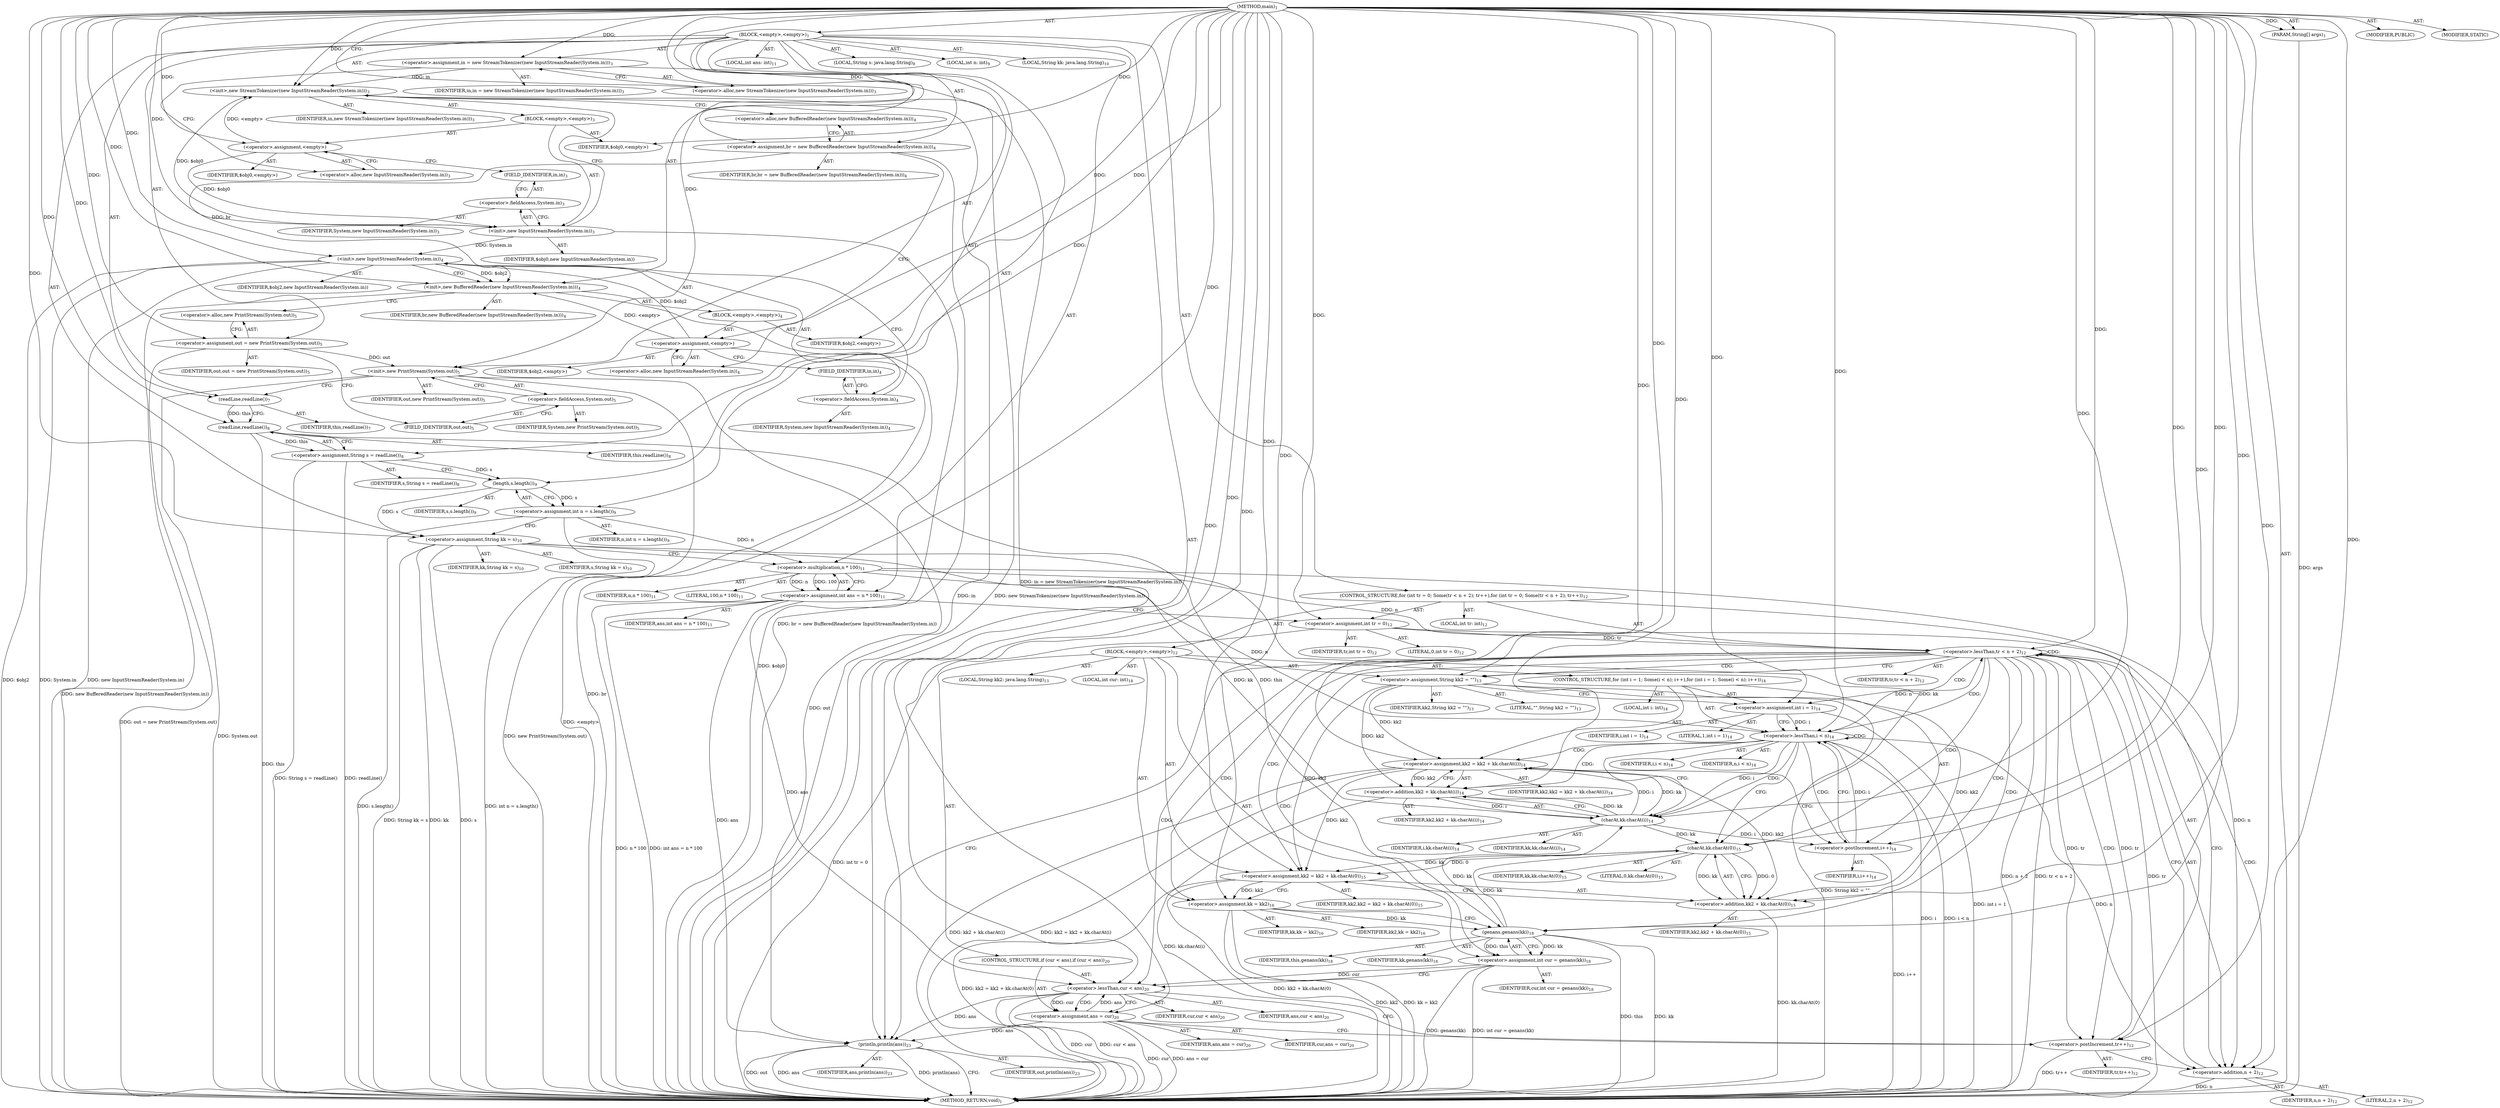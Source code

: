 digraph "main" {  
"17" [label = <(METHOD,main)<SUB>1</SUB>> ]
"18" [label = <(PARAM,String[] args)<SUB>1</SUB>> ]
"19" [label = <(BLOCK,&lt;empty&gt;,&lt;empty&gt;)<SUB>1</SUB>> ]
"20" [label = <(&lt;operator&gt;.assignment,in = new StreamTokenizer(new InputStreamReader(System.in)))<SUB>3</SUB>> ]
"21" [label = <(IDENTIFIER,in,in = new StreamTokenizer(new InputStreamReader(System.in)))<SUB>3</SUB>> ]
"22" [label = <(&lt;operator&gt;.alloc,new StreamTokenizer(new InputStreamReader(System.in)))<SUB>3</SUB>> ]
"23" [label = <(&lt;init&gt;,new StreamTokenizer(new InputStreamReader(System.in)))<SUB>3</SUB>> ]
"24" [label = <(IDENTIFIER,in,new StreamTokenizer(new InputStreamReader(System.in)))<SUB>3</SUB>> ]
"25" [label = <(BLOCK,&lt;empty&gt;,&lt;empty&gt;)<SUB>3</SUB>> ]
"26" [label = <(&lt;operator&gt;.assignment,&lt;empty&gt;)> ]
"27" [label = <(IDENTIFIER,$obj0,&lt;empty&gt;)> ]
"28" [label = <(&lt;operator&gt;.alloc,new InputStreamReader(System.in))<SUB>3</SUB>> ]
"29" [label = <(&lt;init&gt;,new InputStreamReader(System.in))<SUB>3</SUB>> ]
"30" [label = <(IDENTIFIER,$obj0,new InputStreamReader(System.in))> ]
"31" [label = <(&lt;operator&gt;.fieldAccess,System.in)<SUB>3</SUB>> ]
"32" [label = <(IDENTIFIER,System,new InputStreamReader(System.in))<SUB>3</SUB>> ]
"33" [label = <(FIELD_IDENTIFIER,in,in)<SUB>3</SUB>> ]
"34" [label = <(IDENTIFIER,$obj0,&lt;empty&gt;)> ]
"35" [label = <(&lt;operator&gt;.assignment,br = new BufferedReader(new InputStreamReader(System.in)))<SUB>4</SUB>> ]
"36" [label = <(IDENTIFIER,br,br = new BufferedReader(new InputStreamReader(System.in)))<SUB>4</SUB>> ]
"37" [label = <(&lt;operator&gt;.alloc,new BufferedReader(new InputStreamReader(System.in)))<SUB>4</SUB>> ]
"38" [label = <(&lt;init&gt;,new BufferedReader(new InputStreamReader(System.in)))<SUB>4</SUB>> ]
"39" [label = <(IDENTIFIER,br,new BufferedReader(new InputStreamReader(System.in)))<SUB>4</SUB>> ]
"40" [label = <(BLOCK,&lt;empty&gt;,&lt;empty&gt;)<SUB>4</SUB>> ]
"41" [label = <(&lt;operator&gt;.assignment,&lt;empty&gt;)> ]
"42" [label = <(IDENTIFIER,$obj2,&lt;empty&gt;)> ]
"43" [label = <(&lt;operator&gt;.alloc,new InputStreamReader(System.in))<SUB>4</SUB>> ]
"44" [label = <(&lt;init&gt;,new InputStreamReader(System.in))<SUB>4</SUB>> ]
"45" [label = <(IDENTIFIER,$obj2,new InputStreamReader(System.in))> ]
"46" [label = <(&lt;operator&gt;.fieldAccess,System.in)<SUB>4</SUB>> ]
"47" [label = <(IDENTIFIER,System,new InputStreamReader(System.in))<SUB>4</SUB>> ]
"48" [label = <(FIELD_IDENTIFIER,in,in)<SUB>4</SUB>> ]
"49" [label = <(IDENTIFIER,$obj2,&lt;empty&gt;)> ]
"50" [label = <(&lt;operator&gt;.assignment,out = new PrintStream(System.out))<SUB>5</SUB>> ]
"51" [label = <(IDENTIFIER,out,out = new PrintStream(System.out))<SUB>5</SUB>> ]
"52" [label = <(&lt;operator&gt;.alloc,new PrintStream(System.out))<SUB>5</SUB>> ]
"53" [label = <(&lt;init&gt;,new PrintStream(System.out))<SUB>5</SUB>> ]
"54" [label = <(IDENTIFIER,out,new PrintStream(System.out))<SUB>5</SUB>> ]
"55" [label = <(&lt;operator&gt;.fieldAccess,System.out)<SUB>5</SUB>> ]
"56" [label = <(IDENTIFIER,System,new PrintStream(System.out))<SUB>5</SUB>> ]
"57" [label = <(FIELD_IDENTIFIER,out,out)<SUB>5</SUB>> ]
"58" [label = <(readLine,readLine())<SUB>7</SUB>> ]
"59" [label = <(IDENTIFIER,this,readLine())<SUB>7</SUB>> ]
"60" [label = <(LOCAL,String s: java.lang.String)<SUB>8</SUB>> ]
"61" [label = <(&lt;operator&gt;.assignment,String s = readLine())<SUB>8</SUB>> ]
"62" [label = <(IDENTIFIER,s,String s = readLine())<SUB>8</SUB>> ]
"63" [label = <(readLine,readLine())<SUB>8</SUB>> ]
"64" [label = <(IDENTIFIER,this,readLine())<SUB>8</SUB>> ]
"65" [label = <(LOCAL,int n: int)<SUB>9</SUB>> ]
"66" [label = <(&lt;operator&gt;.assignment,int n = s.length())<SUB>9</SUB>> ]
"67" [label = <(IDENTIFIER,n,int n = s.length())<SUB>9</SUB>> ]
"68" [label = <(length,s.length())<SUB>9</SUB>> ]
"69" [label = <(IDENTIFIER,s,s.length())<SUB>9</SUB>> ]
"70" [label = <(LOCAL,String kk: java.lang.String)<SUB>10</SUB>> ]
"71" [label = <(&lt;operator&gt;.assignment,String kk = s)<SUB>10</SUB>> ]
"72" [label = <(IDENTIFIER,kk,String kk = s)<SUB>10</SUB>> ]
"73" [label = <(IDENTIFIER,s,String kk = s)<SUB>10</SUB>> ]
"74" [label = <(LOCAL,int ans: int)<SUB>11</SUB>> ]
"75" [label = <(&lt;operator&gt;.assignment,int ans = n * 100)<SUB>11</SUB>> ]
"76" [label = <(IDENTIFIER,ans,int ans = n * 100)<SUB>11</SUB>> ]
"77" [label = <(&lt;operator&gt;.multiplication,n * 100)<SUB>11</SUB>> ]
"78" [label = <(IDENTIFIER,n,n * 100)<SUB>11</SUB>> ]
"79" [label = <(LITERAL,100,n * 100)<SUB>11</SUB>> ]
"80" [label = <(CONTROL_STRUCTURE,for (int tr = 0; Some(tr &lt; n + 2); tr++),for (int tr = 0; Some(tr &lt; n + 2); tr++))<SUB>12</SUB>> ]
"81" [label = <(LOCAL,int tr: int)<SUB>12</SUB>> ]
"82" [label = <(&lt;operator&gt;.assignment,int tr = 0)<SUB>12</SUB>> ]
"83" [label = <(IDENTIFIER,tr,int tr = 0)<SUB>12</SUB>> ]
"84" [label = <(LITERAL,0,int tr = 0)<SUB>12</SUB>> ]
"85" [label = <(&lt;operator&gt;.lessThan,tr &lt; n + 2)<SUB>12</SUB>> ]
"86" [label = <(IDENTIFIER,tr,tr &lt; n + 2)<SUB>12</SUB>> ]
"87" [label = <(&lt;operator&gt;.addition,n + 2)<SUB>12</SUB>> ]
"88" [label = <(IDENTIFIER,n,n + 2)<SUB>12</SUB>> ]
"89" [label = <(LITERAL,2,n + 2)<SUB>12</SUB>> ]
"90" [label = <(&lt;operator&gt;.postIncrement,tr++)<SUB>12</SUB>> ]
"91" [label = <(IDENTIFIER,tr,tr++)<SUB>12</SUB>> ]
"92" [label = <(BLOCK,&lt;empty&gt;,&lt;empty&gt;)<SUB>12</SUB>> ]
"93" [label = <(LOCAL,String kk2: java.lang.String)<SUB>13</SUB>> ]
"94" [label = <(&lt;operator&gt;.assignment,String kk2 = &quot;&quot;)<SUB>13</SUB>> ]
"95" [label = <(IDENTIFIER,kk2,String kk2 = &quot;&quot;)<SUB>13</SUB>> ]
"96" [label = <(LITERAL,&quot;&quot;,String kk2 = &quot;&quot;)<SUB>13</SUB>> ]
"97" [label = <(CONTROL_STRUCTURE,for (int i = 1; Some(i &lt; n); i++),for (int i = 1; Some(i &lt; n); i++))<SUB>14</SUB>> ]
"98" [label = <(LOCAL,int i: int)<SUB>14</SUB>> ]
"99" [label = <(&lt;operator&gt;.assignment,int i = 1)<SUB>14</SUB>> ]
"100" [label = <(IDENTIFIER,i,int i = 1)<SUB>14</SUB>> ]
"101" [label = <(LITERAL,1,int i = 1)<SUB>14</SUB>> ]
"102" [label = <(&lt;operator&gt;.lessThan,i &lt; n)<SUB>14</SUB>> ]
"103" [label = <(IDENTIFIER,i,i &lt; n)<SUB>14</SUB>> ]
"104" [label = <(IDENTIFIER,n,i &lt; n)<SUB>14</SUB>> ]
"105" [label = <(&lt;operator&gt;.postIncrement,i++)<SUB>14</SUB>> ]
"106" [label = <(IDENTIFIER,i,i++)<SUB>14</SUB>> ]
"107" [label = <(&lt;operator&gt;.assignment,kk2 = kk2 + kk.charAt(i))<SUB>14</SUB>> ]
"108" [label = <(IDENTIFIER,kk2,kk2 = kk2 + kk.charAt(i))<SUB>14</SUB>> ]
"109" [label = <(&lt;operator&gt;.addition,kk2 + kk.charAt(i))<SUB>14</SUB>> ]
"110" [label = <(IDENTIFIER,kk2,kk2 + kk.charAt(i))<SUB>14</SUB>> ]
"111" [label = <(charAt,kk.charAt(i))<SUB>14</SUB>> ]
"112" [label = <(IDENTIFIER,kk,kk.charAt(i))<SUB>14</SUB>> ]
"113" [label = <(IDENTIFIER,i,kk.charAt(i))<SUB>14</SUB>> ]
"114" [label = <(&lt;operator&gt;.assignment,kk2 = kk2 + kk.charAt(0))<SUB>15</SUB>> ]
"115" [label = <(IDENTIFIER,kk2,kk2 = kk2 + kk.charAt(0))<SUB>15</SUB>> ]
"116" [label = <(&lt;operator&gt;.addition,kk2 + kk.charAt(0))<SUB>15</SUB>> ]
"117" [label = <(IDENTIFIER,kk2,kk2 + kk.charAt(0))<SUB>15</SUB>> ]
"118" [label = <(charAt,kk.charAt(0))<SUB>15</SUB>> ]
"119" [label = <(IDENTIFIER,kk,kk.charAt(0))<SUB>15</SUB>> ]
"120" [label = <(LITERAL,0,kk.charAt(0))<SUB>15</SUB>> ]
"121" [label = <(&lt;operator&gt;.assignment,kk = kk2)<SUB>16</SUB>> ]
"122" [label = <(IDENTIFIER,kk,kk = kk2)<SUB>16</SUB>> ]
"123" [label = <(IDENTIFIER,kk2,kk = kk2)<SUB>16</SUB>> ]
"124" [label = <(LOCAL,int cur: int)<SUB>18</SUB>> ]
"125" [label = <(&lt;operator&gt;.assignment,int cur = genans(kk))<SUB>18</SUB>> ]
"126" [label = <(IDENTIFIER,cur,int cur = genans(kk))<SUB>18</SUB>> ]
"127" [label = <(genans,genans(kk))<SUB>18</SUB>> ]
"128" [label = <(IDENTIFIER,this,genans(kk))<SUB>18</SUB>> ]
"129" [label = <(IDENTIFIER,kk,genans(kk))<SUB>18</SUB>> ]
"130" [label = <(CONTROL_STRUCTURE,if (cur &lt; ans),if (cur &lt; ans))<SUB>20</SUB>> ]
"131" [label = <(&lt;operator&gt;.lessThan,cur &lt; ans)<SUB>20</SUB>> ]
"132" [label = <(IDENTIFIER,cur,cur &lt; ans)<SUB>20</SUB>> ]
"133" [label = <(IDENTIFIER,ans,cur &lt; ans)<SUB>20</SUB>> ]
"134" [label = <(&lt;operator&gt;.assignment,ans = cur)<SUB>20</SUB>> ]
"135" [label = <(IDENTIFIER,ans,ans = cur)<SUB>20</SUB>> ]
"136" [label = <(IDENTIFIER,cur,ans = cur)<SUB>20</SUB>> ]
"137" [label = <(println,println(ans))<SUB>23</SUB>> ]
"138" [label = <(IDENTIFIER,out,println(ans))<SUB>23</SUB>> ]
"139" [label = <(IDENTIFIER,ans,println(ans))<SUB>23</SUB>> ]
"140" [label = <(MODIFIER,PUBLIC)> ]
"141" [label = <(MODIFIER,STATIC)> ]
"142" [label = <(METHOD_RETURN,void)<SUB>1</SUB>> ]
  "17" -> "18"  [ label = "AST: "] 
  "17" -> "19"  [ label = "AST: "] 
  "17" -> "140"  [ label = "AST: "] 
  "17" -> "141"  [ label = "AST: "] 
  "17" -> "142"  [ label = "AST: "] 
  "19" -> "20"  [ label = "AST: "] 
  "19" -> "23"  [ label = "AST: "] 
  "19" -> "35"  [ label = "AST: "] 
  "19" -> "38"  [ label = "AST: "] 
  "19" -> "50"  [ label = "AST: "] 
  "19" -> "53"  [ label = "AST: "] 
  "19" -> "58"  [ label = "AST: "] 
  "19" -> "60"  [ label = "AST: "] 
  "19" -> "61"  [ label = "AST: "] 
  "19" -> "65"  [ label = "AST: "] 
  "19" -> "66"  [ label = "AST: "] 
  "19" -> "70"  [ label = "AST: "] 
  "19" -> "71"  [ label = "AST: "] 
  "19" -> "74"  [ label = "AST: "] 
  "19" -> "75"  [ label = "AST: "] 
  "19" -> "80"  [ label = "AST: "] 
  "19" -> "137"  [ label = "AST: "] 
  "20" -> "21"  [ label = "AST: "] 
  "20" -> "22"  [ label = "AST: "] 
  "23" -> "24"  [ label = "AST: "] 
  "23" -> "25"  [ label = "AST: "] 
  "25" -> "26"  [ label = "AST: "] 
  "25" -> "29"  [ label = "AST: "] 
  "25" -> "34"  [ label = "AST: "] 
  "26" -> "27"  [ label = "AST: "] 
  "26" -> "28"  [ label = "AST: "] 
  "29" -> "30"  [ label = "AST: "] 
  "29" -> "31"  [ label = "AST: "] 
  "31" -> "32"  [ label = "AST: "] 
  "31" -> "33"  [ label = "AST: "] 
  "35" -> "36"  [ label = "AST: "] 
  "35" -> "37"  [ label = "AST: "] 
  "38" -> "39"  [ label = "AST: "] 
  "38" -> "40"  [ label = "AST: "] 
  "40" -> "41"  [ label = "AST: "] 
  "40" -> "44"  [ label = "AST: "] 
  "40" -> "49"  [ label = "AST: "] 
  "41" -> "42"  [ label = "AST: "] 
  "41" -> "43"  [ label = "AST: "] 
  "44" -> "45"  [ label = "AST: "] 
  "44" -> "46"  [ label = "AST: "] 
  "46" -> "47"  [ label = "AST: "] 
  "46" -> "48"  [ label = "AST: "] 
  "50" -> "51"  [ label = "AST: "] 
  "50" -> "52"  [ label = "AST: "] 
  "53" -> "54"  [ label = "AST: "] 
  "53" -> "55"  [ label = "AST: "] 
  "55" -> "56"  [ label = "AST: "] 
  "55" -> "57"  [ label = "AST: "] 
  "58" -> "59"  [ label = "AST: "] 
  "61" -> "62"  [ label = "AST: "] 
  "61" -> "63"  [ label = "AST: "] 
  "63" -> "64"  [ label = "AST: "] 
  "66" -> "67"  [ label = "AST: "] 
  "66" -> "68"  [ label = "AST: "] 
  "68" -> "69"  [ label = "AST: "] 
  "71" -> "72"  [ label = "AST: "] 
  "71" -> "73"  [ label = "AST: "] 
  "75" -> "76"  [ label = "AST: "] 
  "75" -> "77"  [ label = "AST: "] 
  "77" -> "78"  [ label = "AST: "] 
  "77" -> "79"  [ label = "AST: "] 
  "80" -> "81"  [ label = "AST: "] 
  "80" -> "82"  [ label = "AST: "] 
  "80" -> "85"  [ label = "AST: "] 
  "80" -> "90"  [ label = "AST: "] 
  "80" -> "92"  [ label = "AST: "] 
  "82" -> "83"  [ label = "AST: "] 
  "82" -> "84"  [ label = "AST: "] 
  "85" -> "86"  [ label = "AST: "] 
  "85" -> "87"  [ label = "AST: "] 
  "87" -> "88"  [ label = "AST: "] 
  "87" -> "89"  [ label = "AST: "] 
  "90" -> "91"  [ label = "AST: "] 
  "92" -> "93"  [ label = "AST: "] 
  "92" -> "94"  [ label = "AST: "] 
  "92" -> "97"  [ label = "AST: "] 
  "92" -> "114"  [ label = "AST: "] 
  "92" -> "121"  [ label = "AST: "] 
  "92" -> "124"  [ label = "AST: "] 
  "92" -> "125"  [ label = "AST: "] 
  "92" -> "130"  [ label = "AST: "] 
  "94" -> "95"  [ label = "AST: "] 
  "94" -> "96"  [ label = "AST: "] 
  "97" -> "98"  [ label = "AST: "] 
  "97" -> "99"  [ label = "AST: "] 
  "97" -> "102"  [ label = "AST: "] 
  "97" -> "105"  [ label = "AST: "] 
  "97" -> "107"  [ label = "AST: "] 
  "99" -> "100"  [ label = "AST: "] 
  "99" -> "101"  [ label = "AST: "] 
  "102" -> "103"  [ label = "AST: "] 
  "102" -> "104"  [ label = "AST: "] 
  "105" -> "106"  [ label = "AST: "] 
  "107" -> "108"  [ label = "AST: "] 
  "107" -> "109"  [ label = "AST: "] 
  "109" -> "110"  [ label = "AST: "] 
  "109" -> "111"  [ label = "AST: "] 
  "111" -> "112"  [ label = "AST: "] 
  "111" -> "113"  [ label = "AST: "] 
  "114" -> "115"  [ label = "AST: "] 
  "114" -> "116"  [ label = "AST: "] 
  "116" -> "117"  [ label = "AST: "] 
  "116" -> "118"  [ label = "AST: "] 
  "118" -> "119"  [ label = "AST: "] 
  "118" -> "120"  [ label = "AST: "] 
  "121" -> "122"  [ label = "AST: "] 
  "121" -> "123"  [ label = "AST: "] 
  "125" -> "126"  [ label = "AST: "] 
  "125" -> "127"  [ label = "AST: "] 
  "127" -> "128"  [ label = "AST: "] 
  "127" -> "129"  [ label = "AST: "] 
  "130" -> "131"  [ label = "AST: "] 
  "130" -> "134"  [ label = "AST: "] 
  "131" -> "132"  [ label = "AST: "] 
  "131" -> "133"  [ label = "AST: "] 
  "134" -> "135"  [ label = "AST: "] 
  "134" -> "136"  [ label = "AST: "] 
  "137" -> "138"  [ label = "AST: "] 
  "137" -> "139"  [ label = "AST: "] 
  "20" -> "28"  [ label = "CFG: "] 
  "23" -> "37"  [ label = "CFG: "] 
  "35" -> "43"  [ label = "CFG: "] 
  "38" -> "52"  [ label = "CFG: "] 
  "50" -> "57"  [ label = "CFG: "] 
  "53" -> "58"  [ label = "CFG: "] 
  "58" -> "63"  [ label = "CFG: "] 
  "61" -> "68"  [ label = "CFG: "] 
  "66" -> "71"  [ label = "CFG: "] 
  "71" -> "77"  [ label = "CFG: "] 
  "75" -> "82"  [ label = "CFG: "] 
  "137" -> "142"  [ label = "CFG: "] 
  "22" -> "20"  [ label = "CFG: "] 
  "37" -> "35"  [ label = "CFG: "] 
  "52" -> "50"  [ label = "CFG: "] 
  "55" -> "53"  [ label = "CFG: "] 
  "63" -> "61"  [ label = "CFG: "] 
  "68" -> "66"  [ label = "CFG: "] 
  "77" -> "75"  [ label = "CFG: "] 
  "82" -> "87"  [ label = "CFG: "] 
  "85" -> "94"  [ label = "CFG: "] 
  "85" -> "137"  [ label = "CFG: "] 
  "90" -> "87"  [ label = "CFG: "] 
  "26" -> "33"  [ label = "CFG: "] 
  "29" -> "23"  [ label = "CFG: "] 
  "41" -> "48"  [ label = "CFG: "] 
  "44" -> "38"  [ label = "CFG: "] 
  "57" -> "55"  [ label = "CFG: "] 
  "87" -> "85"  [ label = "CFG: "] 
  "94" -> "99"  [ label = "CFG: "] 
  "114" -> "121"  [ label = "CFG: "] 
  "121" -> "127"  [ label = "CFG: "] 
  "125" -> "131"  [ label = "CFG: "] 
  "28" -> "26"  [ label = "CFG: "] 
  "31" -> "29"  [ label = "CFG: "] 
  "43" -> "41"  [ label = "CFG: "] 
  "46" -> "44"  [ label = "CFG: "] 
  "99" -> "102"  [ label = "CFG: "] 
  "102" -> "111"  [ label = "CFG: "] 
  "102" -> "118"  [ label = "CFG: "] 
  "105" -> "102"  [ label = "CFG: "] 
  "107" -> "105"  [ label = "CFG: "] 
  "116" -> "114"  [ label = "CFG: "] 
  "127" -> "125"  [ label = "CFG: "] 
  "131" -> "134"  [ label = "CFG: "] 
  "131" -> "90"  [ label = "CFG: "] 
  "134" -> "90"  [ label = "CFG: "] 
  "33" -> "31"  [ label = "CFG: "] 
  "48" -> "46"  [ label = "CFG: "] 
  "109" -> "107"  [ label = "CFG: "] 
  "118" -> "116"  [ label = "CFG: "] 
  "111" -> "109"  [ label = "CFG: "] 
  "17" -> "22"  [ label = "CFG: "] 
  "18" -> "142"  [ label = "DDG: args"] 
  "20" -> "142"  [ label = "DDG: in = new StreamTokenizer(new InputStreamReader(System.in))"] 
  "23" -> "142"  [ label = "DDG: in"] 
  "29" -> "142"  [ label = "DDG: $obj0"] 
  "23" -> "142"  [ label = "DDG: new StreamTokenizer(new InputStreamReader(System.in))"] 
  "35" -> "142"  [ label = "DDG: br = new BufferedReader(new InputStreamReader(System.in))"] 
  "38" -> "142"  [ label = "DDG: br"] 
  "41" -> "142"  [ label = "DDG: &lt;empty&gt;"] 
  "44" -> "142"  [ label = "DDG: $obj2"] 
  "44" -> "142"  [ label = "DDG: System.in"] 
  "44" -> "142"  [ label = "DDG: new InputStreamReader(System.in)"] 
  "38" -> "142"  [ label = "DDG: new BufferedReader(new InputStreamReader(System.in))"] 
  "50" -> "142"  [ label = "DDG: out = new PrintStream(System.out)"] 
  "53" -> "142"  [ label = "DDG: System.out"] 
  "53" -> "142"  [ label = "DDG: new PrintStream(System.out)"] 
  "63" -> "142"  [ label = "DDG: this"] 
  "61" -> "142"  [ label = "DDG: readLine()"] 
  "61" -> "142"  [ label = "DDG: String s = readLine()"] 
  "66" -> "142"  [ label = "DDG: s.length()"] 
  "66" -> "142"  [ label = "DDG: int n = s.length()"] 
  "71" -> "142"  [ label = "DDG: kk"] 
  "71" -> "142"  [ label = "DDG: s"] 
  "71" -> "142"  [ label = "DDG: String kk = s"] 
  "75" -> "142"  [ label = "DDG: n * 100"] 
  "75" -> "142"  [ label = "DDG: int ans = n * 100"] 
  "82" -> "142"  [ label = "DDG: int tr = 0"] 
  "85" -> "142"  [ label = "DDG: tr"] 
  "87" -> "142"  [ label = "DDG: n"] 
  "85" -> "142"  [ label = "DDG: n + 2"] 
  "85" -> "142"  [ label = "DDG: tr &lt; n + 2"] 
  "137" -> "142"  [ label = "DDG: out"] 
  "137" -> "142"  [ label = "DDG: ans"] 
  "137" -> "142"  [ label = "DDG: println(ans)"] 
  "94" -> "142"  [ label = "DDG: String kk2 = &quot;&quot;"] 
  "99" -> "142"  [ label = "DDG: int i = 1"] 
  "102" -> "142"  [ label = "DDG: i"] 
  "102" -> "142"  [ label = "DDG: i &lt; n"] 
  "116" -> "142"  [ label = "DDG: kk.charAt(0)"] 
  "114" -> "142"  [ label = "DDG: kk2 + kk.charAt(0)"] 
  "114" -> "142"  [ label = "DDG: kk2 = kk2 + kk.charAt(0)"] 
  "121" -> "142"  [ label = "DDG: kk2"] 
  "121" -> "142"  [ label = "DDG: kk = kk2"] 
  "127" -> "142"  [ label = "DDG: this"] 
  "127" -> "142"  [ label = "DDG: kk"] 
  "125" -> "142"  [ label = "DDG: genans(kk)"] 
  "125" -> "142"  [ label = "DDG: int cur = genans(kk)"] 
  "131" -> "142"  [ label = "DDG: cur"] 
  "131" -> "142"  [ label = "DDG: cur &lt; ans"] 
  "134" -> "142"  [ label = "DDG: cur"] 
  "134" -> "142"  [ label = "DDG: ans = cur"] 
  "90" -> "142"  [ label = "DDG: tr++"] 
  "109" -> "142"  [ label = "DDG: kk.charAt(i)"] 
  "107" -> "142"  [ label = "DDG: kk2 + kk.charAt(i)"] 
  "107" -> "142"  [ label = "DDG: kk2 = kk2 + kk.charAt(i)"] 
  "105" -> "142"  [ label = "DDG: i++"] 
  "17" -> "18"  [ label = "DDG: "] 
  "17" -> "20"  [ label = "DDG: "] 
  "17" -> "35"  [ label = "DDG: "] 
  "17" -> "50"  [ label = "DDG: "] 
  "63" -> "61"  [ label = "DDG: this"] 
  "68" -> "66"  [ label = "DDG: s"] 
  "68" -> "71"  [ label = "DDG: s"] 
  "17" -> "71"  [ label = "DDG: "] 
  "77" -> "75"  [ label = "DDG: n"] 
  "77" -> "75"  [ label = "DDG: 100"] 
  "20" -> "23"  [ label = "DDG: in"] 
  "17" -> "23"  [ label = "DDG: "] 
  "26" -> "23"  [ label = "DDG: &lt;empty&gt;"] 
  "29" -> "23"  [ label = "DDG: $obj0"] 
  "35" -> "38"  [ label = "DDG: br"] 
  "17" -> "38"  [ label = "DDG: "] 
  "41" -> "38"  [ label = "DDG: &lt;empty&gt;"] 
  "44" -> "38"  [ label = "DDG: $obj2"] 
  "50" -> "53"  [ label = "DDG: out"] 
  "17" -> "53"  [ label = "DDG: "] 
  "17" -> "58"  [ label = "DDG: "] 
  "17" -> "82"  [ label = "DDG: "] 
  "53" -> "137"  [ label = "DDG: out"] 
  "17" -> "137"  [ label = "DDG: "] 
  "75" -> "137"  [ label = "DDG: ans"] 
  "131" -> "137"  [ label = "DDG: ans"] 
  "134" -> "137"  [ label = "DDG: ans"] 
  "17" -> "26"  [ label = "DDG: "] 
  "17" -> "34"  [ label = "DDG: "] 
  "17" -> "41"  [ label = "DDG: "] 
  "17" -> "49"  [ label = "DDG: "] 
  "58" -> "63"  [ label = "DDG: this"] 
  "17" -> "63"  [ label = "DDG: "] 
  "61" -> "68"  [ label = "DDG: s"] 
  "17" -> "68"  [ label = "DDG: "] 
  "66" -> "77"  [ label = "DDG: n"] 
  "17" -> "77"  [ label = "DDG: "] 
  "82" -> "85"  [ label = "DDG: tr"] 
  "90" -> "85"  [ label = "DDG: tr"] 
  "17" -> "85"  [ label = "DDG: "] 
  "77" -> "85"  [ label = "DDG: n"] 
  "102" -> "85"  [ label = "DDG: n"] 
  "85" -> "90"  [ label = "DDG: tr"] 
  "17" -> "90"  [ label = "DDG: "] 
  "17" -> "94"  [ label = "DDG: "] 
  "94" -> "114"  [ label = "DDG: kk2"] 
  "107" -> "114"  [ label = "DDG: kk2"] 
  "17" -> "114"  [ label = "DDG: "] 
  "118" -> "114"  [ label = "DDG: kk"] 
  "118" -> "114"  [ label = "DDG: 0"] 
  "114" -> "121"  [ label = "DDG: kk2"] 
  "17" -> "121"  [ label = "DDG: "] 
  "127" -> "125"  [ label = "DDG: this"] 
  "127" -> "125"  [ label = "DDG: kk"] 
  "26" -> "29"  [ label = "DDG: $obj0"] 
  "17" -> "29"  [ label = "DDG: "] 
  "41" -> "44"  [ label = "DDG: $obj2"] 
  "17" -> "44"  [ label = "DDG: "] 
  "29" -> "44"  [ label = "DDG: System.in"] 
  "77" -> "87"  [ label = "DDG: n"] 
  "102" -> "87"  [ label = "DDG: n"] 
  "17" -> "87"  [ label = "DDG: "] 
  "17" -> "99"  [ label = "DDG: "] 
  "94" -> "107"  [ label = "DDG: kk2"] 
  "17" -> "107"  [ label = "DDG: "] 
  "111" -> "107"  [ label = "DDG: kk"] 
  "111" -> "107"  [ label = "DDG: i"] 
  "131" -> "134"  [ label = "DDG: cur"] 
  "17" -> "134"  [ label = "DDG: "] 
  "99" -> "102"  [ label = "DDG: i"] 
  "105" -> "102"  [ label = "DDG: i"] 
  "17" -> "102"  [ label = "DDG: "] 
  "77" -> "102"  [ label = "DDG: n"] 
  "111" -> "105"  [ label = "DDG: i"] 
  "17" -> "105"  [ label = "DDG: "] 
  "94" -> "116"  [ label = "DDG: kk2"] 
  "107" -> "116"  [ label = "DDG: kk2"] 
  "17" -> "116"  [ label = "DDG: "] 
  "118" -> "116"  [ label = "DDG: kk"] 
  "118" -> "116"  [ label = "DDG: 0"] 
  "63" -> "127"  [ label = "DDG: this"] 
  "17" -> "127"  [ label = "DDG: "] 
  "121" -> "127"  [ label = "DDG: kk"] 
  "125" -> "131"  [ label = "DDG: cur"] 
  "17" -> "131"  [ label = "DDG: "] 
  "75" -> "131"  [ label = "DDG: ans"] 
  "134" -> "131"  [ label = "DDG: ans"] 
  "94" -> "109"  [ label = "DDG: kk2"] 
  "107" -> "109"  [ label = "DDG: kk2"] 
  "17" -> "109"  [ label = "DDG: "] 
  "111" -> "109"  [ label = "DDG: kk"] 
  "111" -> "109"  [ label = "DDG: i"] 
  "71" -> "118"  [ label = "DDG: kk"] 
  "127" -> "118"  [ label = "DDG: kk"] 
  "111" -> "118"  [ label = "DDG: kk"] 
  "17" -> "118"  [ label = "DDG: "] 
  "71" -> "111"  [ label = "DDG: kk"] 
  "127" -> "111"  [ label = "DDG: kk"] 
  "17" -> "111"  [ label = "DDG: "] 
  "102" -> "111"  [ label = "DDG: i"] 
  "85" -> "94"  [ label = "CDG: "] 
  "85" -> "116"  [ label = "CDG: "] 
  "85" -> "99"  [ label = "CDG: "] 
  "85" -> "118"  [ label = "CDG: "] 
  "85" -> "102"  [ label = "CDG: "] 
  "85" -> "114"  [ label = "CDG: "] 
  "85" -> "131"  [ label = "CDG: "] 
  "85" -> "85"  [ label = "CDG: "] 
  "85" -> "121"  [ label = "CDG: "] 
  "85" -> "127"  [ label = "CDG: "] 
  "85" -> "87"  [ label = "CDG: "] 
  "85" -> "90"  [ label = "CDG: "] 
  "85" -> "125"  [ label = "CDG: "] 
  "102" -> "107"  [ label = "CDG: "] 
  "102" -> "105"  [ label = "CDG: "] 
  "102" -> "102"  [ label = "CDG: "] 
  "102" -> "111"  [ label = "CDG: "] 
  "102" -> "109"  [ label = "CDG: "] 
  "131" -> "134"  [ label = "CDG: "] 
}
